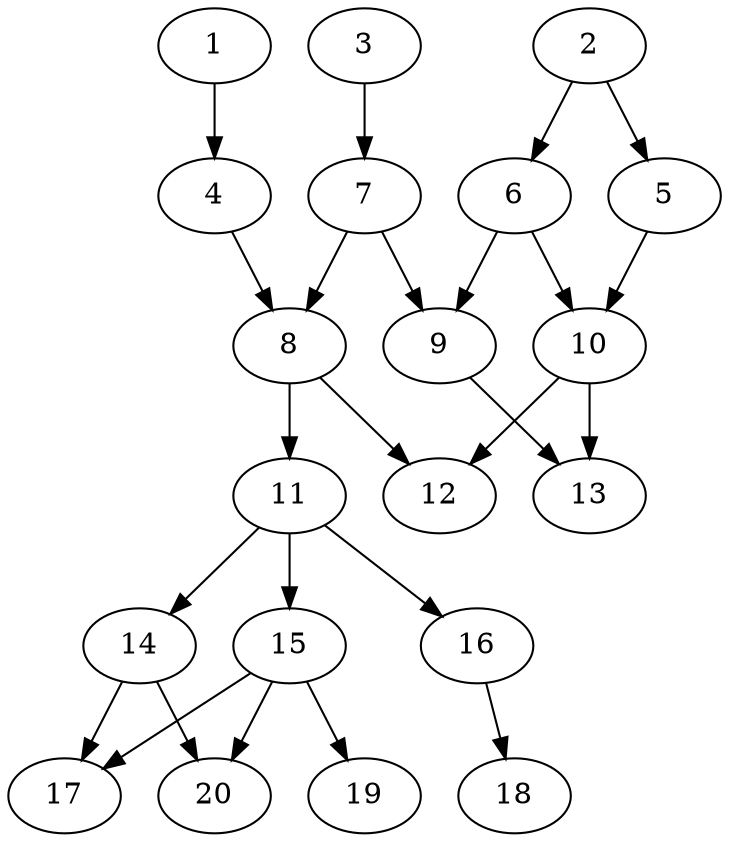 // DAG automatically generated by daggen at Sat Jul 27 15:35:20 2019
// ./daggen --dot -n 20 --ccr 0.5 --fat 0.4 --regular 0.5 --density 0.5 --mindata 5242880 --maxdata 52428800 
digraph G {
  1 [size="30105600", alpha="0.07", expect_size="15052800"] 
  1 -> 4 [size ="15052800"]
  2 [size="20410368", alpha="0.08", expect_size="10205184"] 
  2 -> 5 [size ="10205184"]
  2 -> 6 [size ="10205184"]
  3 [size="58785792", alpha="0.05", expect_size="29392896"] 
  3 -> 7 [size ="29392896"]
  4 [size="61384704", alpha="0.13", expect_size="30692352"] 
  4 -> 8 [size ="30692352"]
  5 [size="59365376", alpha="0.18", expect_size="29682688"] 
  5 -> 10 [size ="29682688"]
  6 [size="35905536", alpha="0.17", expect_size="17952768"] 
  6 -> 9 [size ="17952768"]
  6 -> 10 [size ="17952768"]
  7 [size="84205568", alpha="0.18", expect_size="42102784"] 
  7 -> 8 [size ="42102784"]
  7 -> 9 [size ="42102784"]
  8 [size="54982656", alpha="0.18", expect_size="27491328"] 
  8 -> 11 [size ="27491328"]
  8 -> 12 [size ="27491328"]
  9 [size="16058368", alpha="0.18", expect_size="8029184"] 
  9 -> 13 [size ="8029184"]
  10 [size="90359808", alpha="0.09", expect_size="45179904"] 
  10 -> 12 [size ="45179904"]
  10 -> 13 [size ="45179904"]
  11 [size="75368448", alpha="0.01", expect_size="37684224"] 
  11 -> 14 [size ="37684224"]
  11 -> 15 [size ="37684224"]
  11 -> 16 [size ="37684224"]
  12 [size="13002752", alpha="0.02", expect_size="6501376"] 
  13 [size="51005440", alpha="0.15", expect_size="25502720"] 
  14 [size="74790912", alpha="0.04", expect_size="37395456"] 
  14 -> 17 [size ="37395456"]
  14 -> 20 [size ="37395456"]
  15 [size="40701952", alpha="0.11", expect_size="20350976"] 
  15 -> 17 [size ="20350976"]
  15 -> 19 [size ="20350976"]
  15 -> 20 [size ="20350976"]
  16 [size="31154176", alpha="0.12", expect_size="15577088"] 
  16 -> 18 [size ="15577088"]
  17 [size="16842752", alpha="0.13", expect_size="8421376"] 
  18 [size="100386816", alpha="0.09", expect_size="50193408"] 
  19 [size="90605568", alpha="0.02", expect_size="45302784"] 
  20 [size="80005120", alpha="0.05", expect_size="40002560"] 
}
